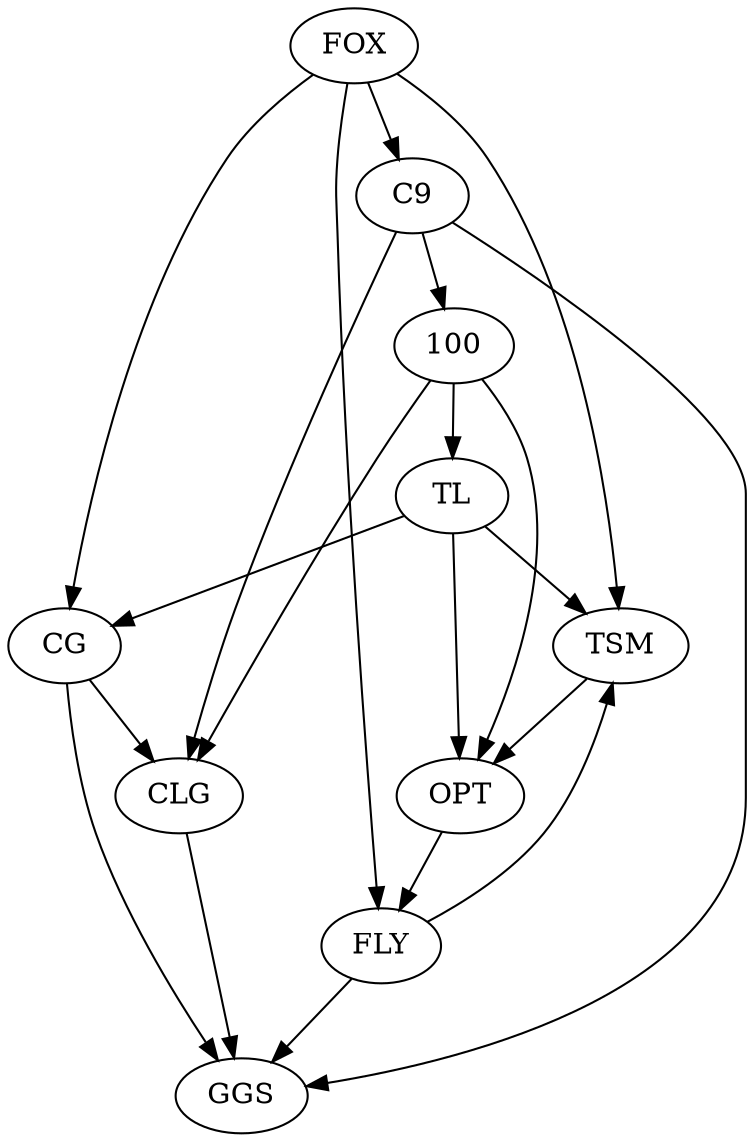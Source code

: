digraph  {
FOX;
C9;
100;
TL;
CG;
FLY;
TSM;
CLG;
OPT;
GGS;
FOX -> FLY  [key=0];
FOX -> CG  [key=0];
FOX -> C9  [key=0];
FOX -> TSM  [key=0];
C9 -> CLG  [key=0];
C9 -> GGS  [key=0];
C9 -> 100  [key=0];
100 -> OPT  [key=0];
100 -> CLG  [key=0];
100 -> TL  [key=0];
TL -> TSM  [key=0];
TL -> OPT  [key=0];
TL -> CG  [key=0];
CG -> GGS  [key=0];
CG -> CLG  [key=0];
FLY -> TSM  [key=0];
FLY -> GGS  [key=0];
TSM -> OPT  [key=0];
CLG -> GGS  [key=0];
OPT -> FLY  [key=0];
}
